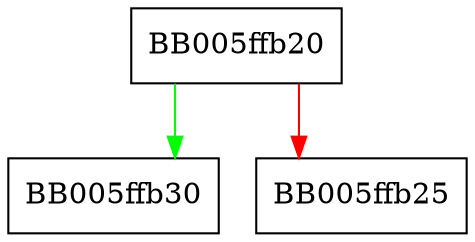 digraph ossl_provider_prov_ctx {
  node [shape="box"];
  graph [splines=ortho];
  BB005ffb20 -> BB005ffb30 [color="green"];
  BB005ffb20 -> BB005ffb25 [color="red"];
}